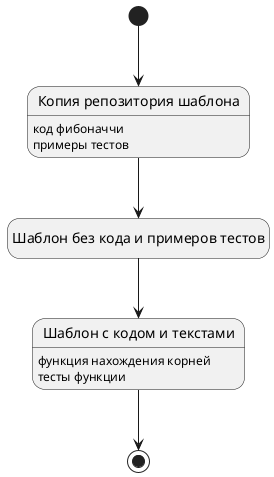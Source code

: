 @startuml
hide empty description
state "Копия репозитория шаблона" as init_state
state "Шаблон без кода и примеров тестов" as empty_state
state "Шаблон с кодом и текстами" as code_state
[*] --> init_state
init_state: код фибоначчи
init_state: примеры тестов
init_state --> empty_state
empty_state --> code_state
code_state: функция нахождения корней
code_state: тесты функции
code_state --> [*]
@enduml